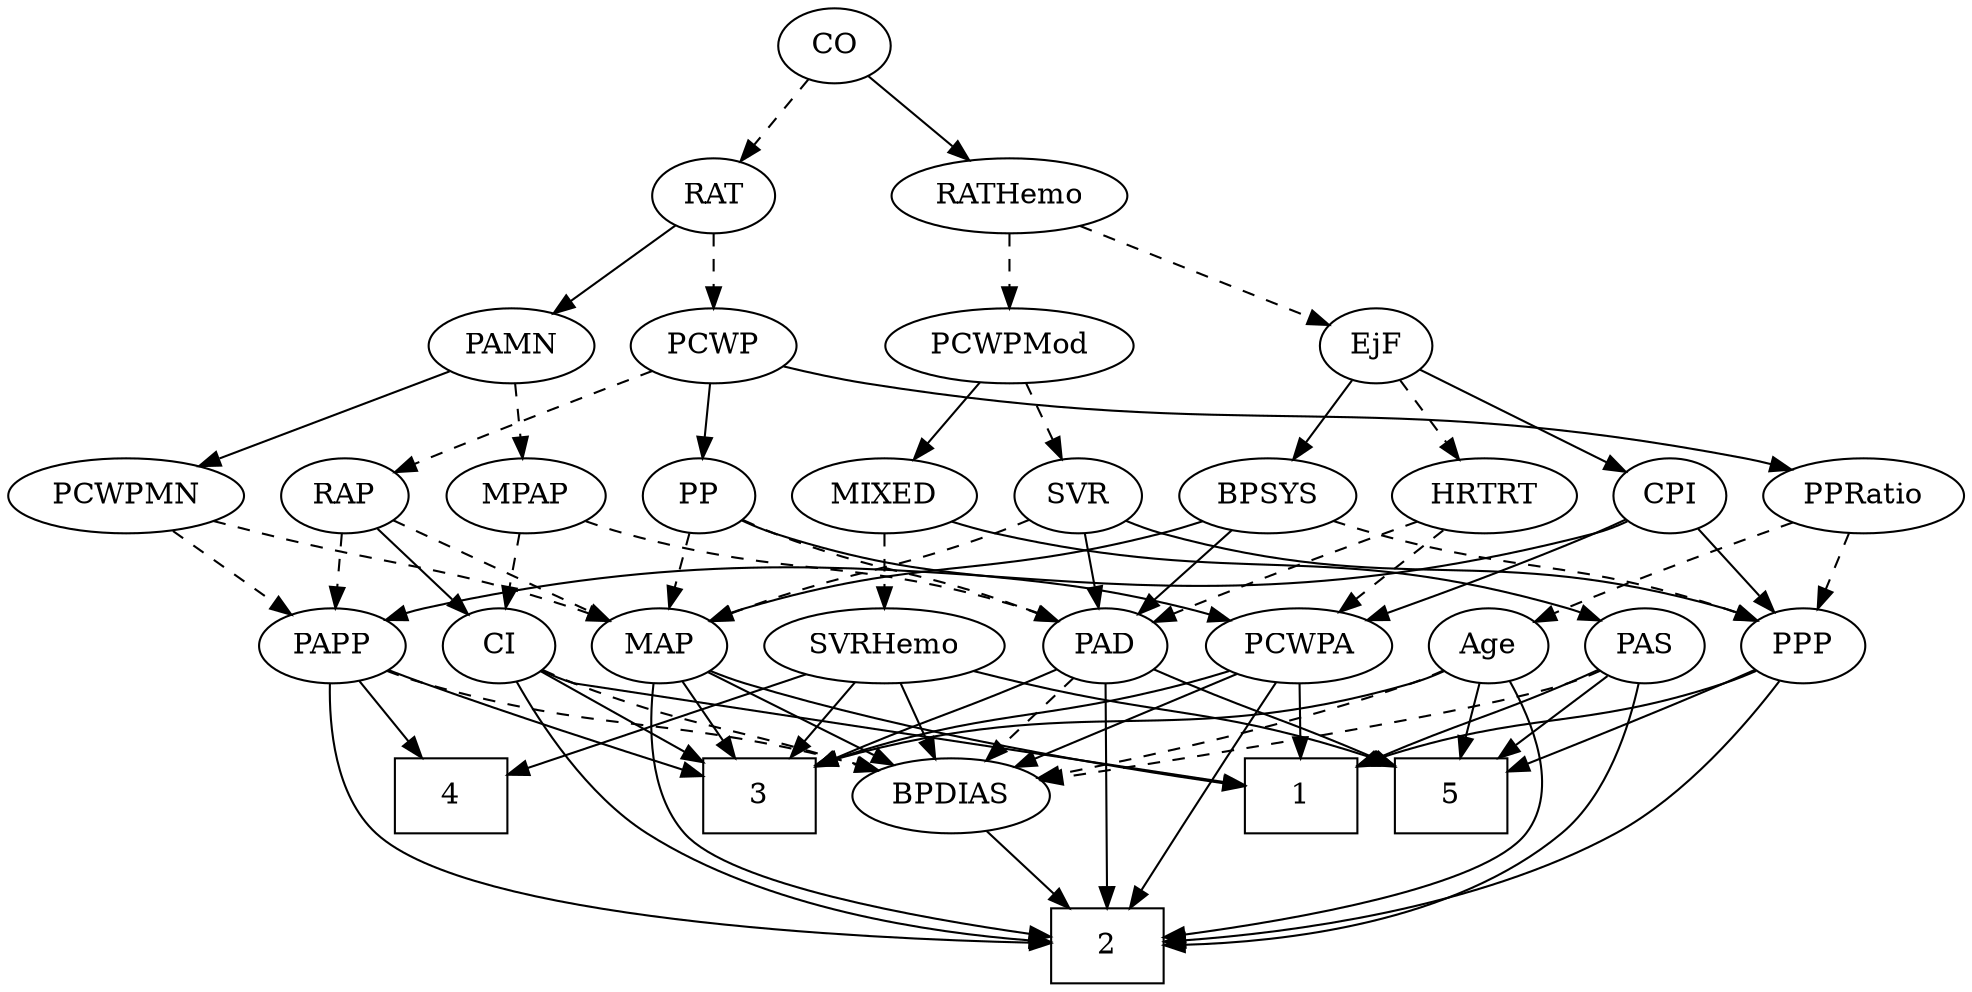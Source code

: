 strict digraph {
	graph [bb="0,0,867.05,468"];
	node [label="\N"];
	1	[height=0.5,
		pos="709.05,90",
		shape=box,
		width=0.75];
	2	[height=0.5,
		pos="506.05,18",
		shape=box,
		width=0.75];
	3	[height=0.5,
		pos="349.05,90",
		shape=box,
		width=0.75];
	4	[height=0.5,
		pos="239.05,90",
		shape=box,
		width=0.75];
	5	[height=0.5,
		pos="561.05,90",
		shape=box,
		width=0.75];
	Age	[height=0.5,
		pos="413.05,162",
		width=0.75];
	Age -> 2	[pos="e,478.93,22.412 391.96,150.52 363.3,136.18 315.31,111.77 313.05,108 304.8,94.291 303.34,84.724 313.05,72 331.87,47.312 418.45,31.266 \
469.02,23.827",
		style=solid];
	Age -> 3	[pos="e,364.62,108.04 399.47,146.15 391.34,137.26 380.81,125.74 371.47,115.53",
		style=solid];
	Age -> 5	[pos="e,533.97,103.81 434.57,150.82 458.19,139.65 496.52,121.52 524.8,108.14",
		style=solid];
	BPDIAS	[height=0.5,
		pos="436.05,90",
		width=1.1735];
	Age -> BPDIAS	[pos="e,430.37,108.28 418.61,144.05 421.2,136.18 424.34,126.62 427.24,117.79",
		style=dashed];
	EjF	[height=0.5,
		pos="707.05,306",
		width=0.75];
	BPSYS	[height=0.5,
		pos="660.05,234",
		width=1.0471];
	EjF -> BPSYS	[pos="e,670.99,251.31 696.38,289.12 690.57,280.47 683.26,269.58 676.72,259.83",
		style=solid];
	CPI	[height=0.5,
		pos="840.05,234",
		width=0.75];
	EjF -> CPI	[pos="e,819.31,245.91 727.54,294.22 749.63,282.59 785.02,263.96 810.21,250.7",
		style=solid];
	HRTRT	[height=0.5,
		pos="755.05,234",
		width=1.1013];
	EjF -> HRTRT	[pos="e,743.86,251.31 717.94,289.12 723.87,280.47 731.34,269.58 738.02,259.83",
		style=dashed];
	RAP	[height=0.5,
		pos="146.05,234",
		width=0.77632];
	MAP	[height=0.5,
		pos="489.05,162",
		width=0.84854];
	RAP -> MAP	[pos="e,466.15,173.97 167.15,222 172.25,219.72 177.75,217.54 183.05,216 297.61,182.73 334.01,211.61 449.05,180 451.53,179.32 454.06,178.52 \
456.58,177.64",
		style=dashed];
	CI	[height=0.5,
		pos="223.05,162",
		width=0.75];
	RAP -> CI	[pos="e,207.75,176.91 161.63,218.83 172.66,208.81 187.64,195.19 200.04,183.92",
		style=solid];
	PAPP	[height=0.5,
		pos="146.05,162",
		width=0.88464];
	RAP -> PAPP	[pos="e,146.05,180.1 146.05,215.7 146.05,207.98 146.05,198.71 146.05,190.11",
		style=dashed];
	MIXED	[height=0.5,
		pos="392.05,234",
		width=1.1193];
	PAS	[height=0.5,
		pos="741.05,162",
		width=0.75];
	MIXED -> PAS	[pos="e,720.53,174 421.56,221.7 427.92,219.57 434.65,217.53 441.05,216 556.22,188.46 591.52,213.68 705.05,180 706.98,179.43 708.95,178.76 \
710.91,178.03",
		style=solid];
	SVRHemo	[height=0.5,
		pos="318.05,162",
		width=1.3902];
	MIXED -> SVRHemo	[pos="e,334.94,178.98 375.62,217.46 365.89,208.26 353.38,196.42 342.5,186.13",
		style=dashed];
	MPAP	[height=0.5,
		pos="227.05,234",
		width=0.97491];
	PAD	[height=0.5,
		pos="566.05,162",
		width=0.79437];
	MPAP -> PAD	[pos="e,544.54,174.16 253.25,221.75 259.03,219.58 265.18,217.52 271.05,216 383.12,186.94 417.93,212.51 529.05,180 530.98,179.43 532.94,\
178.78 534.9,178.07",
		style=dashed];
	MPAP -> CI	[pos="e,224.02,180.1 226.06,215.7 225.62,207.98 225.09,198.71 224.59,190.11",
		style=dashed];
	BPSYS -> PAD	[pos="e,583.91,176.3 640.57,218.5 626.5,208.02 607.36,193.77 592,182.33",
		style=solid];
	BPSYS -> MAP	[pos="e,512.92,173.54 631.88,221.97 605.09,211.41 563.7,194.92 528.05,180 526.21,179.23 524.32,178.43 522.42,177.62",
		style=solid];
	PPP	[height=0.5,
		pos="813.05,162",
		width=0.75];
	BPSYS -> PPP	[pos="e,791.75,173.12 686.59,221.12 710.34,210.46 746.08,194.32 777.05,180 778.83,179.17 780.67,178.32 782.52,177.46",
		style=dashed];
	PAD -> 2	[pos="e,533.33,26.659 578.88,145.78 592.69,127.45 610.91,96.115 597.05,72 585.38,51.704 562.62,38.451 542.78,30.274",
		style=solid];
	PAD -> 3	[pos="e,376.33,104.56 544.02,150.07 539.15,147.89 533.98,145.73 529.05,144 469.72,123.16 449.11,129.5 385.96,107.95",
		style=solid];
	PAD -> 5	[pos="e,562.27,108.1 564.81,143.7 564.26,135.98 563.6,126.71 562.98,118.11",
		style=solid];
	PAD -> BPDIAS	[pos="e,461.22,104.56 544.87,149.6 524.67,138.72 493.91,122.16 470.23,109.41",
		style=dashed];
	CO	[height=0.5,
		pos="363.05,450",
		width=0.75];
	RATHemo	[height=0.5,
		pos="491.05,378",
		width=1.3721];
	CO -> RATHemo	[pos="e,464.65,393.44 383.33,437.91 402.74,427.29 432.44,411.05 455.74,398.31",
		style=solid];
	RAT	[height=0.5,
		pos="311.05,378",
		width=0.75827];
	CO -> RAT	[pos="e,322.55,394.49 351.51,433.46 344.77,424.4 336.14,412.79 328.59,402.61",
		style=dashed];
	PAS -> 1	[pos="e,717.02,108.45 733.46,144.41 729.82,136.45 725.38,126.72 721.28,117.76",
		style=solid];
	PAS -> 2	[pos="e,533.24,20.876 747.79,144.21 754.42,124.64 761.41,92.386 745.05,72 720.2,41.043 604.38,27.045 543.56,21.739",
		style=solid];
	PAS -> 5	[pos="e,588.13,100.16 719.87,150.62 715.03,148.35 709.89,146.03 705.05,144 669.11,128.94 627.24,113.79 597.94,103.57",
		style=solid];
	PAS -> BPDIAS	[pos="e,473.65,98.285 720.46,150.22 715.51,147.92 710.17,145.68 705.05,144 699.78,142.27 559.81,115.01 483.91,100.28",
		style=dashed];
	PAMN	[height=0.5,
		pos="222.05,306",
		width=1.011];
	PAMN -> MPAP	[pos="e,225.82,252.1 223.28,287.7 223.83,279.98 224.49,270.71 225.11,262.11",
		style=dashed];
	PCWPMN	[height=0.5,
		pos="50.046,234",
		width=1.3902];
	PAMN -> PCWPMN	[pos="e,81.847,247.94 194.79,293.91 166.98,282.59 123.46,264.88 91.399,251.83",
		style=solid];
	RATHemo -> EjF	[pos="e,683.36,314.68 526.71,365.44 567.58,352.2 634.03,330.66 673.84,317.76",
		style=dashed];
	PCWPMod	[height=0.5,
		pos="491.05,306",
		width=1.4443];
	RATHemo -> PCWPMod	[pos="e,491.05,324.1 491.05,359.7 491.05,351.98 491.05,342.71 491.05,334.11",
		style=dashed];
	PCWPA	[height=0.5,
		pos="654.05,162",
		width=1.1555];
	CPI -> PCWPA	[pos="e,685.78,173.79 818.88,222.57 814.05,220.31 808.9,218 804.05,216 784.06,207.77 732.44,189.8 695.34,177.06",
		style=solid];
	CPI -> PPP	[pos="e,819.59,179.96 833.65,216.41 830.53,208.34 826.71,198.43 823.21,189.35",
		style=solid];
	CPI -> PAPP	[pos="e,169.45,174.28 819.99,221.88 814.93,219.54 809.4,217.37 804.05,216 537.88,148.11 454.77,241.46 187.05,180 184.39,179.39 181.69,\
178.63 179,177.76",
		style=solid];
	RAT -> PAMN	[pos="e,240.69,321.66 293.89,363.5 281.13,353.47 263.49,339.6 248.88,328.11",
		style=solid];
	PCWP	[height=0.5,
		pos="311.05,306",
		width=0.97491];
	RAT -> PCWP	[pos="e,311.05,324.1 311.05,359.7 311.05,351.98 311.05,342.71 311.05,334.11",
		style=dashed];
	SVR	[height=0.5,
		pos="576.05,234",
		width=0.77632];
	SVR -> PAD	[pos="e,568.51,180.28 573.62,216.05 572.52,208.35 571.19,199.03 569.95,190.36",
		style=solid];
	SVR -> MAP	[pos="e,506.36,176.93 559.27,219.5 546.56,209.27 528.87,195.04 514.43,183.42",
		style=dashed];
	SVR -> PPP	[pos="e,792.44,173.7 597.64,222.14 602.62,219.9 607.95,217.71 613.05,216 683.8,192.29 706.41,204.08 777.05,180 778.96,179.35 780.91,178.62 \
782.85,177.85",
		style=solid];
	PCWPMod -> MIXED	[pos="e,412.6,249.54 469.07,289.46 454.85,279.41 436.17,266.2 420.77,255.31",
		style=solid];
	PCWPMod -> SVR	[pos="e,559.42,248.7 510.33,289.12 522.58,279.03 538.54,265.88 551.67,255.07",
		style=dashed];
	PCWPA -> 1	[pos="e,695.59,108.12 666.8,144.76 673.48,136.27 681.8,125.68 689.29,116.15",
		style=solid];
	PCWPA -> 2	[pos="e,533.33,26.791 649.9,143.94 644.4,124.42 632.97,92.492 613.05,72 593.79,52.19 565.58,38.642 542.96,30.204",
		style=solid];
	PCWPA -> 3	[pos="e,376.25,104.8 623.34,149.67 617.02,147.59 610.36,145.58 604.05,144 511.44,120.81 481.17,136.27 385.98,107.8",
		style=solid];
	PCWPA -> BPDIAS	[pos="e,469.27,101.24 622.61,150.19 616.46,148.11 610.06,145.97 604.05,144 561.59,130.09 512.88,114.8 478.88,104.23",
		style=solid];
	PCWPMN -> MAP	[pos="e,466.19,174.08 86.311,221.47 93.772,219.41 101.62,217.45 109.05,216 258.18,186.85 301.95,218.14 449.05,180 451.54,179.35 454.08,\
178.58 456.61,177.72",
		style=dashed];
	PCWPMN -> PAPP	[pos="e,127.39,176.6 71.351,217.46 85.389,207.23 103.89,193.74 118.97,182.74",
		style=dashed];
	SVRHemo -> 3	[pos="e,341.4,108.28 325.55,144.05 329.08,136.09 333.36,126.41 337.31,117.51",
		style=solid];
	SVRHemo -> 4	[pos="e,258.28,108.04 300.12,145.12 289.98,136.14 277.12,124.73 265.81,114.71",
		style=solid];
	SVRHemo -> 5	[pos="e,533.81,98.845 355.75,150.14 401.6,136.93 478.51,114.78 524.05,101.66",
		style=solid];
	SVRHemo -> BPDIAS	[pos="e,412.15,105.18 342.78,146.33 360.4,135.87 384.26,121.72 403.43,110.35",
		style=solid];
	BPDIAS -> 2	[pos="e,488.75,36.292 451.93,73.116 460.67,64.373 471.71,53.334 481.54,43.51",
		style=solid];
	MAP -> 1	[pos="e,682.02,97.771 512.36,150.27 517.48,148.07 522.91,145.86 528.05,144 577.14,126.19 635.32,110 672.21,100.32",
		style=solid];
	MAP -> 2	[pos="e,503.99,36.189 491.1,143.87 493.99,119.67 499.32,75.211 502.77,46.393",
		style=solid];
	MAP -> 3	[pos="e,376.29,104.62 466.55,149.75 444.66,138.81 411.03,121.99 385.35,109.15",
		style=solid];
	MAP -> BPDIAS	[pos="e,448.39,107.31 477.02,145.12 470.4,136.38 462.06,125.35 454.62,115.54",
		style=solid];
	PP	[height=0.5,
		pos="307.05,234",
		width=0.75];
	PP -> PAD	[pos="e,544.48,173.96 327.62,222.2 332.58,219.91 337.92,217.68 343.05,216 423.07,189.82 448.88,205.76 529.05,180 530.96,179.38 532.91,\
178.69 534.86,177.95",
		style=dashed];
	PP -> PCWPA	[pos="e,623.64,174.37 327.56,222 332.52,219.72 337.88,217.54 343.05,216 455.28,182.61 490.1,206.97 604.05,180 607.26,179.24 610.55,178.36 \
613.85,177.4",
		style=solid];
	PP -> MAP	[pos="e,465.05,173.54 328.19,222.53 333.02,220.27 338.18,217.97 343.05,216 389.17,197.35 402.56,197.74 449.05,180 451.25,179.16 453.51,\
178.27 455.78,177.36",
		style=dashed];
	PPP -> 1	[pos="e,734.51,108.14 794.45,148.49 780.22,138.91 760.21,125.43 743.13,113.94",
		style=solid];
	PPP -> 2	[pos="e,533.27,21.698 808.46,144 802.03,123.59 788.33,89.893 764.05,72 729.42,46.485 606.37,29.85 543.54,22.821",
		style=solid];
	PPP -> 5	[pos="e,588.15,95.836 792.4,150.39 787.45,148.08 782.13,145.8 777.05,144 715.73,122.25 641.56,106.17 598.01,97.72",
		style=solid];
	PPRatio	[height=0.5,
		pos="490.05,234",
		width=1.1013];
	PPRatio -> Age	[pos="e,428.52,177.07 472.96,217.46 462.16,207.65 448.06,194.83 436.26,184.1",
		style=dashed];
	PPRatio -> PPP	[pos="e,792.52,173.95 519.58,221.77 525.94,219.63 532.66,217.58 539.05,216 642.91,190.36 674.71,211.17 777.05,180 778.98,179.41 780.94,\
178.73 782.9,178",
		style=dashed];
	PCWP -> RAP	[pos="e,168.29,245.39 283.95,294.13 257.95,283.62 217.65,267.11 183.05,252 181.25,251.22 179.4,250.4 177.55,249.57",
		style=dashed];
	PCWP -> PP	[pos="e,308.02,252.1 310.06,287.7 309.62,279.98 309.09,270.71 308.59,262.11",
		style=solid];
	PCWP -> PPRatio	[pos="e,461.12,246.31 338.23,294.37 368.41,282.57 417.35,263.43 451.48,250.08",
		style=solid];
	CI -> 1	[pos="e,681.93,95.461 243.53,149.89 248.49,147.6 253.85,145.46 259.05,144 404.5,103.17 447.22,127.34 597.05,108 622.02,104.78 650.03,100.52 \
671.79,97.079",
		style=solid];
	CI -> 2	[pos="e,478.95,19.483 212.34,145.28 200.57,125.86 185.52,92.854 203.05,72 236.61,32.057 395.45,22.212 468.78,19.789",
		style=solid];
	CI -> 3	[pos="e,321.8,106.14 243.29,149.75 262,139.36 290.23,123.67 312.82,111.12",
		style=solid];
	CI -> BPDIAS	[pos="e,404.01,101.91 244.12,150.35 248.96,148.1 254.13,145.85 259.05,144 313.56,123.5 329.41,125.21 385.05,108 388.12,107.05 391.29,106.04 \
394.48,105.02",
		style=dashed];
	PAPP -> 2	[pos="e,478.58,20.526 149.95,143.88 155.57,123.35 168.02,89.534 192.05,72 235.57,40.236 394.84,26.117 468.38,21.187",
		style=solid];
	PAPP -> 3	[pos="e,321.88,99.186 170.64,150.44 176.02,148.24 181.7,145.98 187.05,144 229.55,128.26 279.18,112.39 312.19,102.17",
		style=solid];
	PAPP -> 4	[pos="e,216.43,108.02 164.42,147.17 176.9,137.78 193.71,125.13 208.21,114.21",
		style=solid];
	PAPP -> BPDIAS	[pos="e,404.7,102.23 170.02,150.06 175.53,147.83 181.43,145.65 187.05,144 272.84,118.73 298.4,130.2 385.05,108 388.26,107.18 391.56,106.26 \
394.86,105.28",
		style=dashed];
	HRTRT -> PAD	[pos="e,588.2,173.6 724.84,222.27 718.94,220.18 712.8,218.02 707.05,216 660.88,199.84 648.43,198.23 603.05,180 601.23,179.27 599.36,178.5 \
597.49,177.7",
		style=dashed];
	HRTRT -> PCWPA	[pos="e,675.29,177.73 734.12,218.5 719.59,208.43 700.02,194.86 683.86,183.67",
		style=dashed];
}
